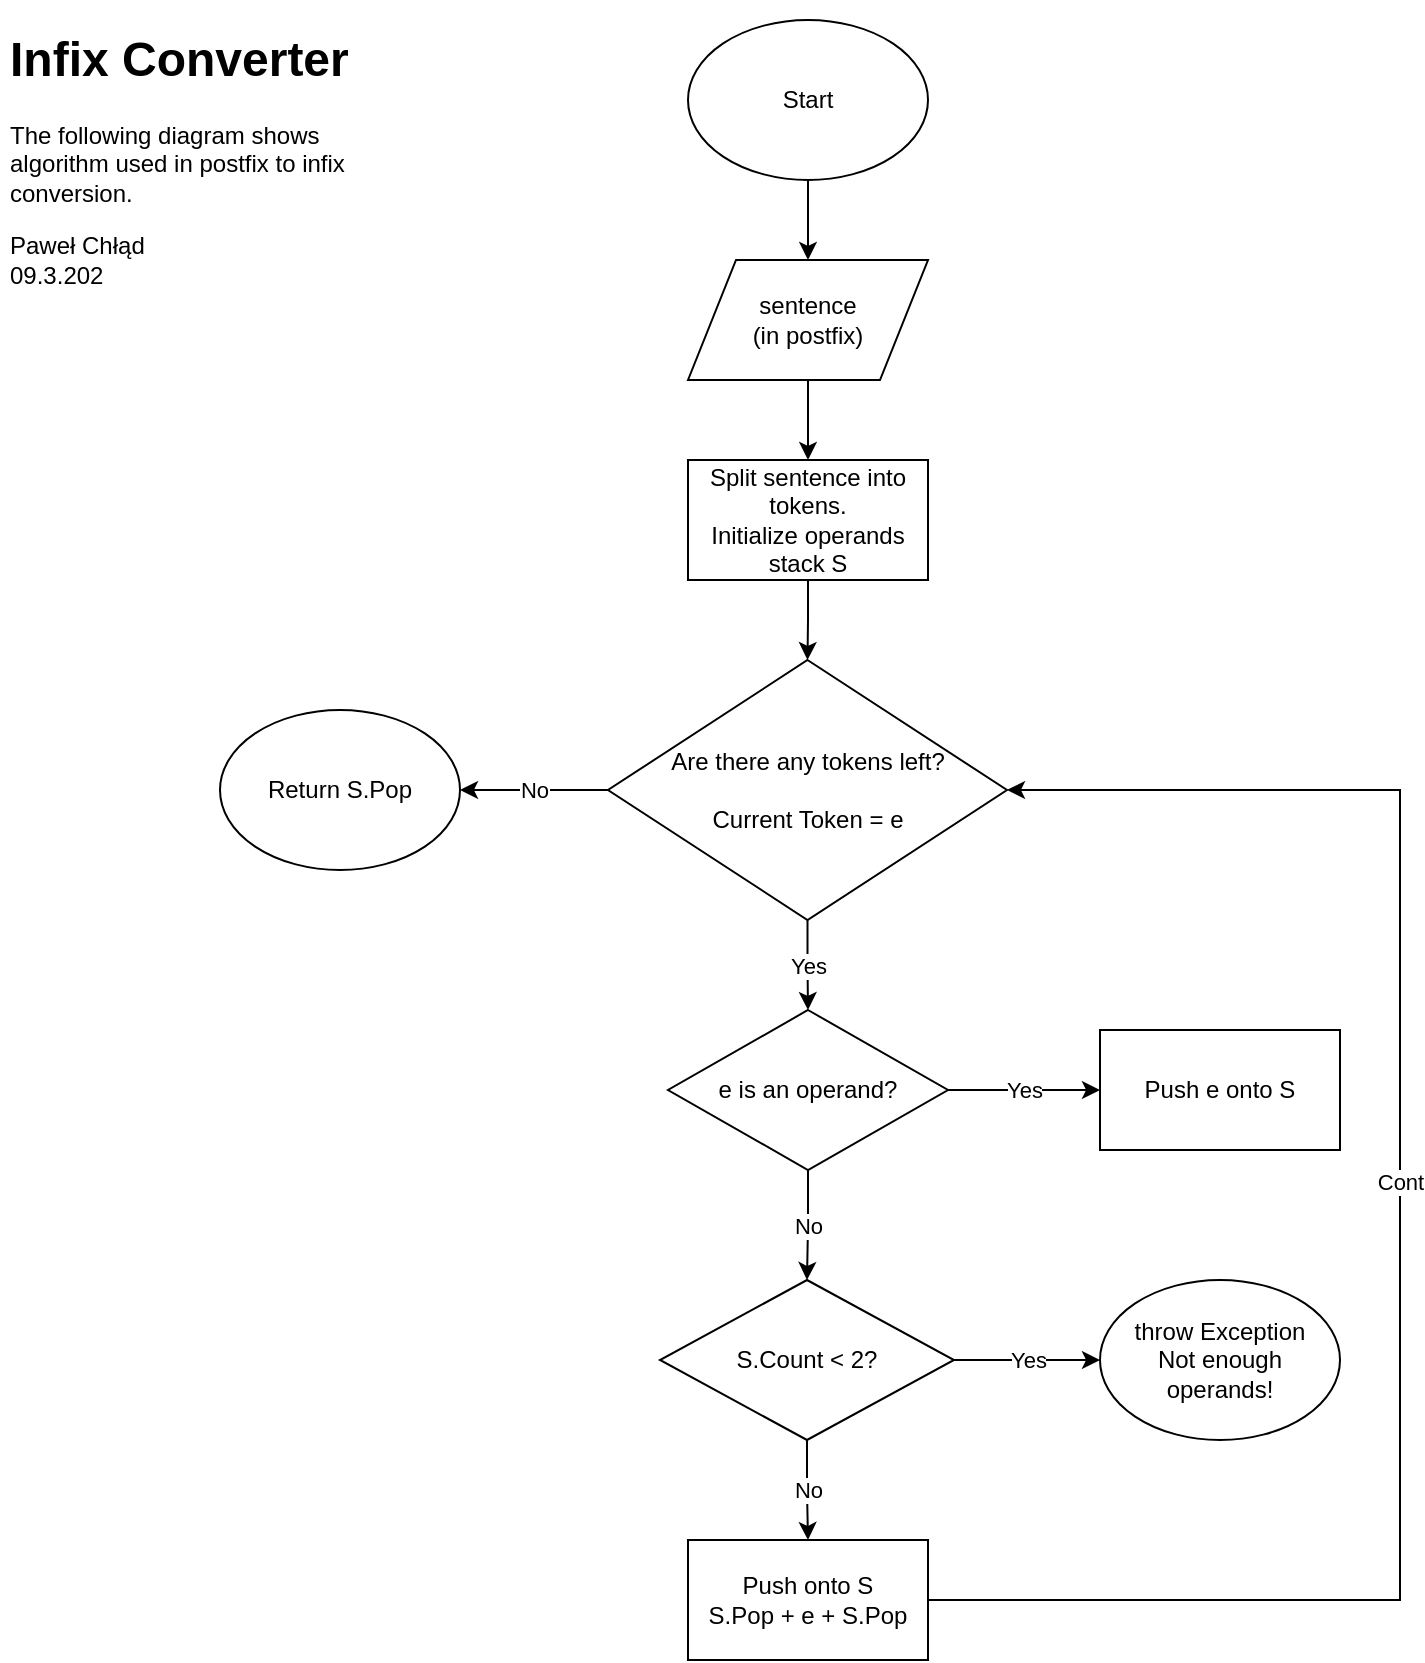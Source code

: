 <mxfile version="12.8.1" type="device"><diagram id="C5RBs43oDa-KdzZeNtuy" name="Page-1"><mxGraphModel dx="1591" dy="902" grid="1" gridSize="10" guides="1" tooltips="1" connect="1" arrows="1" fold="1" page="1" pageScale="1" pageWidth="827" pageHeight="1169" math="0" shadow="0"><root><mxCell id="WIyWlLk6GJQsqaUBKTNV-0"/><mxCell id="WIyWlLk6GJQsqaUBKTNV-1" parent="WIyWlLk6GJQsqaUBKTNV-0"/><mxCell id="xWFsO2lCX9E9v3Tw9hS6-0" value="&lt;h1&gt;Infix Converter&lt;br&gt;&lt;/h1&gt;&lt;p&gt;The following diagram shows algorithm used in postfix to infix conversion.&lt;/p&gt;&lt;p&gt;Paweł Chłąd&lt;br&gt;09.3.202&lt;br&gt;&lt;/p&gt;" style="text;html=1;strokeColor=none;fillColor=none;spacing=5;spacingTop=-20;whiteSpace=wrap;overflow=hidden;rounded=0;" vertex="1" parent="WIyWlLk6GJQsqaUBKTNV-1"><mxGeometry x="10" y="10" width="190" height="160" as="geometry"/></mxCell><mxCell id="xWFsO2lCX9E9v3Tw9hS6-3" value="" style="edgeStyle=orthogonalEdgeStyle;rounded=0;orthogonalLoop=1;jettySize=auto;html=1;" edge="1" parent="WIyWlLk6GJQsqaUBKTNV-1" source="xWFsO2lCX9E9v3Tw9hS6-1" target="xWFsO2lCX9E9v3Tw9hS6-2"><mxGeometry relative="1" as="geometry"/></mxCell><mxCell id="xWFsO2lCX9E9v3Tw9hS6-1" value="Start" style="ellipse;whiteSpace=wrap;html=1;" vertex="1" parent="WIyWlLk6GJQsqaUBKTNV-1"><mxGeometry x="354" y="10" width="120" height="80" as="geometry"/></mxCell><mxCell id="xWFsO2lCX9E9v3Tw9hS6-5" value="" style="edgeStyle=orthogonalEdgeStyle;rounded=0;orthogonalLoop=1;jettySize=auto;html=1;" edge="1" parent="WIyWlLk6GJQsqaUBKTNV-1" source="xWFsO2lCX9E9v3Tw9hS6-2" target="xWFsO2lCX9E9v3Tw9hS6-4"><mxGeometry relative="1" as="geometry"/></mxCell><mxCell id="xWFsO2lCX9E9v3Tw9hS6-2" value="&lt;div&gt;sentence&lt;br&gt;(in postfix)&lt;br&gt;&lt;/div&gt;" style="shape=parallelogram;perimeter=parallelogramPerimeter;whiteSpace=wrap;html=1;" vertex="1" parent="WIyWlLk6GJQsqaUBKTNV-1"><mxGeometry x="354" y="130" width="120" height="60" as="geometry"/></mxCell><mxCell id="xWFsO2lCX9E9v3Tw9hS6-7" value="" style="edgeStyle=orthogonalEdgeStyle;rounded=0;orthogonalLoop=1;jettySize=auto;html=1;" edge="1" parent="WIyWlLk6GJQsqaUBKTNV-1" source="xWFsO2lCX9E9v3Tw9hS6-4" target="xWFsO2lCX9E9v3Tw9hS6-6"><mxGeometry relative="1" as="geometry"/></mxCell><mxCell id="xWFsO2lCX9E9v3Tw9hS6-4" value="&lt;div&gt;Split sentence into tokens.&lt;/div&gt;Initialize operands stack S" style="rounded=0;whiteSpace=wrap;html=1;" vertex="1" parent="WIyWlLk6GJQsqaUBKTNV-1"><mxGeometry x="354" y="230" width="120" height="60" as="geometry"/></mxCell><mxCell id="xWFsO2lCX9E9v3Tw9hS6-12" value="Yes" style="edgeStyle=orthogonalEdgeStyle;rounded=0;orthogonalLoop=1;jettySize=auto;html=1;" edge="1" parent="WIyWlLk6GJQsqaUBKTNV-1" source="xWFsO2lCX9E9v3Tw9hS6-6" target="xWFsO2lCX9E9v3Tw9hS6-11"><mxGeometry relative="1" as="geometry"/></mxCell><mxCell id="xWFsO2lCX9E9v3Tw9hS6-25" value="No" style="edgeStyle=orthogonalEdgeStyle;rounded=0;orthogonalLoop=1;jettySize=auto;html=1;" edge="1" parent="WIyWlLk6GJQsqaUBKTNV-1" source="xWFsO2lCX9E9v3Tw9hS6-6" target="xWFsO2lCX9E9v3Tw9hS6-24"><mxGeometry relative="1" as="geometry"/></mxCell><mxCell id="xWFsO2lCX9E9v3Tw9hS6-6" value="Are there any tokens left?&lt;br&gt;&lt;br&gt;Current Token = e" style="rhombus;whiteSpace=wrap;html=1;" vertex="1" parent="WIyWlLk6GJQsqaUBKTNV-1"><mxGeometry x="314" y="330" width="199.5" height="130" as="geometry"/></mxCell><mxCell id="xWFsO2lCX9E9v3Tw9hS6-14" value="Yes" style="edgeStyle=orthogonalEdgeStyle;rounded=0;orthogonalLoop=1;jettySize=auto;html=1;" edge="1" parent="WIyWlLk6GJQsqaUBKTNV-1" source="xWFsO2lCX9E9v3Tw9hS6-11" target="xWFsO2lCX9E9v3Tw9hS6-13"><mxGeometry relative="1" as="geometry"/></mxCell><mxCell id="xWFsO2lCX9E9v3Tw9hS6-18" value="No" style="edgeStyle=orthogonalEdgeStyle;rounded=0;orthogonalLoop=1;jettySize=auto;html=1;" edge="1" parent="WIyWlLk6GJQsqaUBKTNV-1" source="xWFsO2lCX9E9v3Tw9hS6-11" target="xWFsO2lCX9E9v3Tw9hS6-15"><mxGeometry relative="1" as="geometry"/></mxCell><mxCell id="xWFsO2lCX9E9v3Tw9hS6-11" value="e is an operand?" style="rhombus;whiteSpace=wrap;html=1;" vertex="1" parent="WIyWlLk6GJQsqaUBKTNV-1"><mxGeometry x="344" y="505" width="140" height="80" as="geometry"/></mxCell><mxCell id="xWFsO2lCX9E9v3Tw9hS6-13" value="Push e onto S" style="rounded=0;whiteSpace=wrap;html=1;" vertex="1" parent="WIyWlLk6GJQsqaUBKTNV-1"><mxGeometry x="560" y="515" width="120" height="60" as="geometry"/></mxCell><mxCell id="xWFsO2lCX9E9v3Tw9hS6-20" value="Yes" style="edgeStyle=orthogonalEdgeStyle;rounded=0;orthogonalLoop=1;jettySize=auto;html=1;" edge="1" parent="WIyWlLk6GJQsqaUBKTNV-1" source="xWFsO2lCX9E9v3Tw9hS6-15" target="xWFsO2lCX9E9v3Tw9hS6-19"><mxGeometry relative="1" as="geometry"/></mxCell><mxCell id="xWFsO2lCX9E9v3Tw9hS6-22" value="No" style="edgeStyle=orthogonalEdgeStyle;rounded=0;orthogonalLoop=1;jettySize=auto;html=1;" edge="1" parent="WIyWlLk6GJQsqaUBKTNV-1" source="xWFsO2lCX9E9v3Tw9hS6-15" target="xWFsO2lCX9E9v3Tw9hS6-21"><mxGeometry relative="1" as="geometry"/></mxCell><mxCell id="xWFsO2lCX9E9v3Tw9hS6-15" value="S.Count &amp;lt; 2?" style="rhombus;whiteSpace=wrap;html=1;" vertex="1" parent="WIyWlLk6GJQsqaUBKTNV-1"><mxGeometry x="340" y="640" width="147" height="80" as="geometry"/></mxCell><mxCell id="xWFsO2lCX9E9v3Tw9hS6-19" value="&lt;div&gt;throw Exception&lt;/div&gt;&lt;div&gt;Not enough operands!&lt;br&gt;&lt;/div&gt;" style="ellipse;whiteSpace=wrap;html=1;" vertex="1" parent="WIyWlLk6GJQsqaUBKTNV-1"><mxGeometry x="560" y="640" width="120" height="80" as="geometry"/></mxCell><mxCell id="xWFsO2lCX9E9v3Tw9hS6-23" value="Cont" style="edgeStyle=orthogonalEdgeStyle;rounded=0;orthogonalLoop=1;jettySize=auto;html=1;exitX=1;exitY=0.5;exitDx=0;exitDy=0;entryX=1;entryY=0.5;entryDx=0;entryDy=0;" edge="1" parent="WIyWlLk6GJQsqaUBKTNV-1" source="xWFsO2lCX9E9v3Tw9hS6-21" target="xWFsO2lCX9E9v3Tw9hS6-6"><mxGeometry x="0.065" relative="1" as="geometry"><Array as="points"><mxPoint x="710" y="800"/><mxPoint x="710" y="395"/></Array><mxPoint y="1" as="offset"/></mxGeometry></mxCell><mxCell id="xWFsO2lCX9E9v3Tw9hS6-21" value="&lt;div&gt;Push onto S&lt;br&gt;&lt;/div&gt;&lt;div&gt;S.Pop + e + S.Pop&lt;br&gt;&lt;/div&gt;" style="rounded=0;whiteSpace=wrap;html=1;" vertex="1" parent="WIyWlLk6GJQsqaUBKTNV-1"><mxGeometry x="354" y="770" width="120" height="60" as="geometry"/></mxCell><mxCell id="xWFsO2lCX9E9v3Tw9hS6-24" value="Return S.Pop" style="ellipse;whiteSpace=wrap;html=1;" vertex="1" parent="WIyWlLk6GJQsqaUBKTNV-1"><mxGeometry x="120" y="355" width="120" height="80" as="geometry"/></mxCell></root></mxGraphModel></diagram></mxfile>